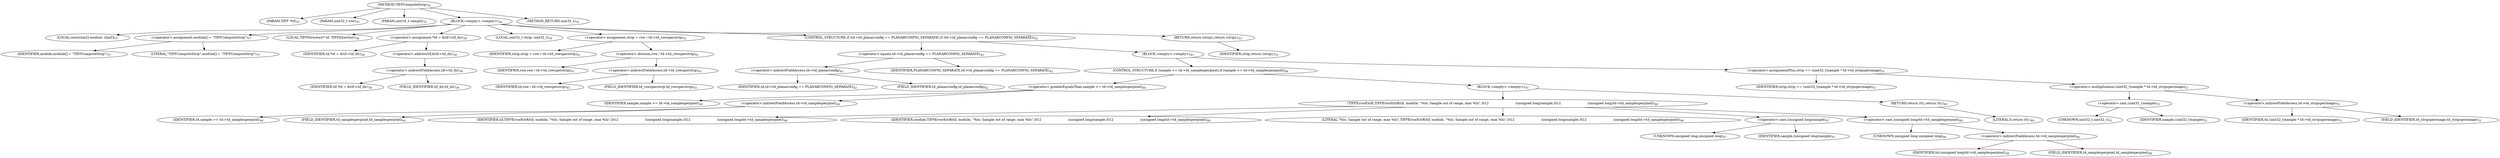 digraph "TIFFComputeStrip" {  
"10917" [label = <(METHOD,TIFFComputeStrip)<SUB>35</SUB>> ]
"10918" [label = <(PARAM,TIFF *tif)<SUB>35</SUB>> ]
"10919" [label = <(PARAM,uint32_t row)<SUB>35</SUB>> ]
"10920" [label = <(PARAM,uint16_t sample)<SUB>35</SUB>> ]
"10921" [label = <(BLOCK,&lt;empty&gt;,&lt;empty&gt;)<SUB>36</SUB>> ]
"10922" [label = <(LOCAL,constchar[] module: char[])<SUB>37</SUB>> ]
"10923" [label = <(&lt;operator&gt;.assignment,module[] = &quot;TIFFComputeStrip&quot;)<SUB>37</SUB>> ]
"10924" [label = <(IDENTIFIER,module,module[] = &quot;TIFFComputeStrip&quot;)<SUB>37</SUB>> ]
"10925" [label = <(LITERAL,&quot;TIFFComputeStrip&quot;,module[] = &quot;TIFFComputeStrip&quot;)<SUB>37</SUB>> ]
"10926" [label = <(LOCAL,TIFFDirectory* td: TIFFDirectory)<SUB>38</SUB>> ]
"10927" [label = <(&lt;operator&gt;.assignment,*td = &amp;tif-&gt;tif_dir)<SUB>38</SUB>> ]
"10928" [label = <(IDENTIFIER,td,*td = &amp;tif-&gt;tif_dir)<SUB>38</SUB>> ]
"10929" [label = <(&lt;operator&gt;.addressOf,&amp;tif-&gt;tif_dir)<SUB>38</SUB>> ]
"10930" [label = <(&lt;operator&gt;.indirectFieldAccess,tif-&gt;tif_dir)<SUB>38</SUB>> ]
"10931" [label = <(IDENTIFIER,tif,*td = &amp;tif-&gt;tif_dir)<SUB>38</SUB>> ]
"10932" [label = <(FIELD_IDENTIFIER,tif_dir,tif_dir)<SUB>38</SUB>> ]
"10933" [label = <(LOCAL,uint32_t strip: uint32_t)<SUB>39</SUB>> ]
"10934" [label = <(&lt;operator&gt;.assignment,strip = row / td-&gt;td_rowsperstrip)<SUB>41</SUB>> ]
"10935" [label = <(IDENTIFIER,strip,strip = row / td-&gt;td_rowsperstrip)<SUB>41</SUB>> ]
"10936" [label = <(&lt;operator&gt;.division,row / td-&gt;td_rowsperstrip)<SUB>41</SUB>> ]
"10937" [label = <(IDENTIFIER,row,row / td-&gt;td_rowsperstrip)<SUB>41</SUB>> ]
"10938" [label = <(&lt;operator&gt;.indirectFieldAccess,td-&gt;td_rowsperstrip)<SUB>41</SUB>> ]
"10939" [label = <(IDENTIFIER,td,row / td-&gt;td_rowsperstrip)<SUB>41</SUB>> ]
"10940" [label = <(FIELD_IDENTIFIER,td_rowsperstrip,td_rowsperstrip)<SUB>41</SUB>> ]
"10941" [label = <(CONTROL_STRUCTURE,if (td-&gt;td_planarconfig == PLANARCONFIG_SEPARATE),if (td-&gt;td_planarconfig == PLANARCONFIG_SEPARATE))<SUB>42</SUB>> ]
"10942" [label = <(&lt;operator&gt;.equals,td-&gt;td_planarconfig == PLANARCONFIG_SEPARATE)<SUB>42</SUB>> ]
"10943" [label = <(&lt;operator&gt;.indirectFieldAccess,td-&gt;td_planarconfig)<SUB>42</SUB>> ]
"10944" [label = <(IDENTIFIER,td,td-&gt;td_planarconfig == PLANARCONFIG_SEPARATE)<SUB>42</SUB>> ]
"10945" [label = <(FIELD_IDENTIFIER,td_planarconfig,td_planarconfig)<SUB>42</SUB>> ]
"10946" [label = <(IDENTIFIER,PLANARCONFIG_SEPARATE,td-&gt;td_planarconfig == PLANARCONFIG_SEPARATE)<SUB>42</SUB>> ]
"10947" [label = <(BLOCK,&lt;empty&gt;,&lt;empty&gt;)<SUB>43</SUB>> ]
"10948" [label = <(CONTROL_STRUCTURE,if (sample &gt;= td-&gt;td_samplesperpixel),if (sample &gt;= td-&gt;td_samplesperpixel))<SUB>44</SUB>> ]
"10949" [label = <(&lt;operator&gt;.greaterEqualsThan,sample &gt;= td-&gt;td_samplesperpixel)<SUB>44</SUB>> ]
"10950" [label = <(IDENTIFIER,sample,sample &gt;= td-&gt;td_samplesperpixel)<SUB>44</SUB>> ]
"10951" [label = <(&lt;operator&gt;.indirectFieldAccess,td-&gt;td_samplesperpixel)<SUB>44</SUB>> ]
"10952" [label = <(IDENTIFIER,td,sample &gt;= td-&gt;td_samplesperpixel)<SUB>44</SUB>> ]
"10953" [label = <(FIELD_IDENTIFIER,td_samplesperpixel,td_samplesperpixel)<SUB>44</SUB>> ]
"10954" [label = <(BLOCK,&lt;empty&gt;,&lt;empty&gt;)<SUB>45</SUB>> ]
"10955" [label = <(TIFFErrorExtR,TIFFErrorExtR(tif, module, &quot;%lu: Sample out of range, max %lu&quot;,\012                          (unsigned long)sample,\012                          (unsigned long)td-&gt;td_samplesperpixel))<SUB>46</SUB>> ]
"10956" [label = <(IDENTIFIER,tif,TIFFErrorExtR(tif, module, &quot;%lu: Sample out of range, max %lu&quot;,\012                          (unsigned long)sample,\012                          (unsigned long)td-&gt;td_samplesperpixel))<SUB>46</SUB>> ]
"10957" [label = <(IDENTIFIER,module,TIFFErrorExtR(tif, module, &quot;%lu: Sample out of range, max %lu&quot;,\012                          (unsigned long)sample,\012                          (unsigned long)td-&gt;td_samplesperpixel))<SUB>46</SUB>> ]
"10958" [label = <(LITERAL,&quot;%lu: Sample out of range, max %lu&quot;,TIFFErrorExtR(tif, module, &quot;%lu: Sample out of range, max %lu&quot;,\012                          (unsigned long)sample,\012                          (unsigned long)td-&gt;td_samplesperpixel))<SUB>46</SUB>> ]
"10959" [label = <(&lt;operator&gt;.cast,(unsigned long)sample)<SUB>47</SUB>> ]
"10960" [label = <(UNKNOWN,unsigned long,unsigned long)<SUB>47</SUB>> ]
"10961" [label = <(IDENTIFIER,sample,(unsigned long)sample)<SUB>47</SUB>> ]
"10962" [label = <(&lt;operator&gt;.cast,(unsigned long)td-&gt;td_samplesperpixel)<SUB>48</SUB>> ]
"10963" [label = <(UNKNOWN,unsigned long,unsigned long)<SUB>48</SUB>> ]
"10964" [label = <(&lt;operator&gt;.indirectFieldAccess,td-&gt;td_samplesperpixel)<SUB>48</SUB>> ]
"10965" [label = <(IDENTIFIER,td,(unsigned long)td-&gt;td_samplesperpixel)<SUB>48</SUB>> ]
"10966" [label = <(FIELD_IDENTIFIER,td_samplesperpixel,td_samplesperpixel)<SUB>48</SUB>> ]
"10967" [label = <(RETURN,return (0);,return (0);)<SUB>49</SUB>> ]
"10968" [label = <(LITERAL,0,return (0);)<SUB>49</SUB>> ]
"10969" [label = <(&lt;operator&gt;.assignmentPlus,strip += (uint32_t)sample * td-&gt;td_stripsperimage)<SUB>51</SUB>> ]
"10970" [label = <(IDENTIFIER,strip,strip += (uint32_t)sample * td-&gt;td_stripsperimage)<SUB>51</SUB>> ]
"10971" [label = <(&lt;operator&gt;.multiplication,(uint32_t)sample * td-&gt;td_stripsperimage)<SUB>51</SUB>> ]
"10972" [label = <(&lt;operator&gt;.cast,(uint32_t)sample)<SUB>51</SUB>> ]
"10973" [label = <(UNKNOWN,uint32_t,uint32_t)<SUB>51</SUB>> ]
"10974" [label = <(IDENTIFIER,sample,(uint32_t)sample)<SUB>51</SUB>> ]
"10975" [label = <(&lt;operator&gt;.indirectFieldAccess,td-&gt;td_stripsperimage)<SUB>51</SUB>> ]
"10976" [label = <(IDENTIFIER,td,(uint32_t)sample * td-&gt;td_stripsperimage)<SUB>51</SUB>> ]
"10977" [label = <(FIELD_IDENTIFIER,td_stripsperimage,td_stripsperimage)<SUB>51</SUB>> ]
"10978" [label = <(RETURN,return (strip);,return (strip);)<SUB>53</SUB>> ]
"10979" [label = <(IDENTIFIER,strip,return (strip);)<SUB>53</SUB>> ]
"10980" [label = <(METHOD_RETURN,uint32_t)<SUB>35</SUB>> ]
  "10917" -> "10918" 
  "10917" -> "10919" 
  "10917" -> "10920" 
  "10917" -> "10921" 
  "10917" -> "10980" 
  "10921" -> "10922" 
  "10921" -> "10923" 
  "10921" -> "10926" 
  "10921" -> "10927" 
  "10921" -> "10933" 
  "10921" -> "10934" 
  "10921" -> "10941" 
  "10921" -> "10978" 
  "10923" -> "10924" 
  "10923" -> "10925" 
  "10927" -> "10928" 
  "10927" -> "10929" 
  "10929" -> "10930" 
  "10930" -> "10931" 
  "10930" -> "10932" 
  "10934" -> "10935" 
  "10934" -> "10936" 
  "10936" -> "10937" 
  "10936" -> "10938" 
  "10938" -> "10939" 
  "10938" -> "10940" 
  "10941" -> "10942" 
  "10941" -> "10947" 
  "10942" -> "10943" 
  "10942" -> "10946" 
  "10943" -> "10944" 
  "10943" -> "10945" 
  "10947" -> "10948" 
  "10947" -> "10969" 
  "10948" -> "10949" 
  "10948" -> "10954" 
  "10949" -> "10950" 
  "10949" -> "10951" 
  "10951" -> "10952" 
  "10951" -> "10953" 
  "10954" -> "10955" 
  "10954" -> "10967" 
  "10955" -> "10956" 
  "10955" -> "10957" 
  "10955" -> "10958" 
  "10955" -> "10959" 
  "10955" -> "10962" 
  "10959" -> "10960" 
  "10959" -> "10961" 
  "10962" -> "10963" 
  "10962" -> "10964" 
  "10964" -> "10965" 
  "10964" -> "10966" 
  "10967" -> "10968" 
  "10969" -> "10970" 
  "10969" -> "10971" 
  "10971" -> "10972" 
  "10971" -> "10975" 
  "10972" -> "10973" 
  "10972" -> "10974" 
  "10975" -> "10976" 
  "10975" -> "10977" 
  "10978" -> "10979" 
}
